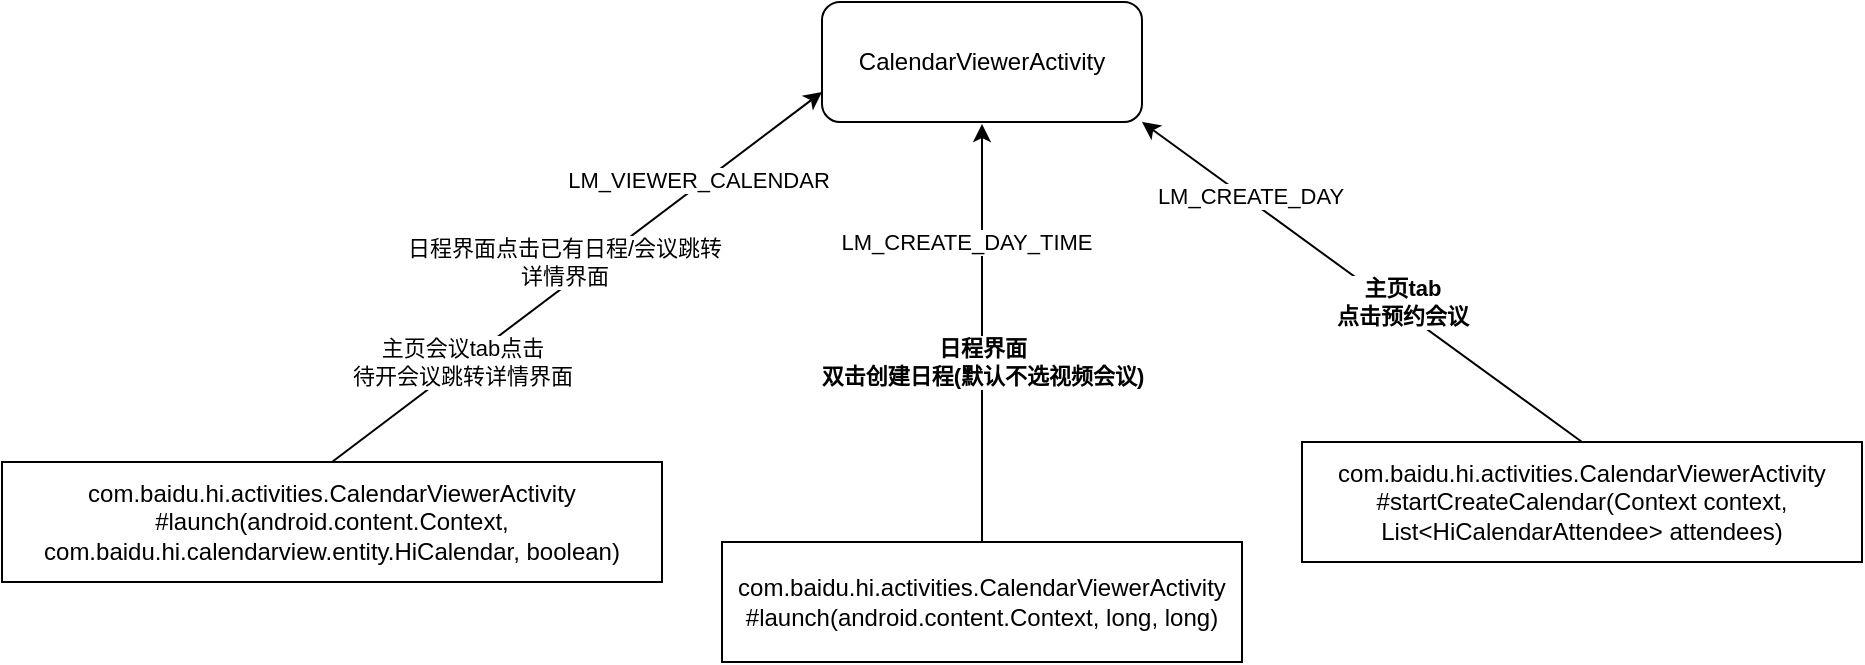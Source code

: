 <mxfile version="14.6.13" type="device"><diagram id="Z5p3O6cq2mxFOzCGBTxJ" name="第 1 页"><mxGraphModel dx="788" dy="567" grid="1" gridSize="10" guides="1" tooltips="1" connect="1" arrows="1" fold="1" page="1" pageScale="1" pageWidth="2339" pageHeight="3300" math="0" shadow="0"><root><mxCell id="0"/><mxCell id="1" parent="0"/><mxCell id="jvkCa6-CYCWxNhzAfndr-2" value="CalendarViewerActivity" style="rounded=1;whiteSpace=wrap;html=1;" vertex="1" parent="1"><mxGeometry x="500" y="100" width="160" height="60" as="geometry"/></mxCell><mxCell id="jvkCa6-CYCWxNhzAfndr-4" style="rounded=0;orthogonalLoop=1;jettySize=auto;html=1;exitX=0.5;exitY=0;exitDx=0;exitDy=0;entryX=0;entryY=0.75;entryDx=0;entryDy=0;" edge="1" parent="1" source="jvkCa6-CYCWxNhzAfndr-3" target="jvkCa6-CYCWxNhzAfndr-2"><mxGeometry relative="1" as="geometry"/></mxCell><mxCell id="jvkCa6-CYCWxNhzAfndr-5" value="日程界面点击已有日程/会议跳转&lt;br&gt;详情界面" style="edgeLabel;html=1;align=center;verticalAlign=middle;resizable=0;points=[];" vertex="1" connectable="0" parent="jvkCa6-CYCWxNhzAfndr-4"><mxGeometry x="-0.235" y="2" relative="1" as="geometry"><mxPoint x="23" y="-28" as="offset"/></mxGeometry></mxCell><mxCell id="jvkCa6-CYCWxNhzAfndr-15" value="LM_VIEWER_CALENDAR" style="edgeLabel;html=1;align=center;verticalAlign=middle;resizable=0;points=[];" vertex="1" connectable="0" parent="jvkCa6-CYCWxNhzAfndr-4"><mxGeometry x="0.505" y="3" relative="1" as="geometry"><mxPoint as="offset"/></mxGeometry></mxCell><mxCell id="jvkCa6-CYCWxNhzAfndr-22" value="主页会议tab点击&lt;br&gt;待开会议跳转详情界面" style="edgeLabel;html=1;align=center;verticalAlign=middle;resizable=0;points=[];" vertex="1" connectable="0" parent="jvkCa6-CYCWxNhzAfndr-4"><mxGeometry x="-0.352" y="4" relative="1" as="geometry"><mxPoint x="-12" y="13" as="offset"/></mxGeometry></mxCell><mxCell id="jvkCa6-CYCWxNhzAfndr-3" value="com.baidu.hi.activities.CalendarViewerActivity&lt;br&gt;#launch(android.content.Context, com.baidu.hi.calendarview.entity.HiCalendar, boolean)" style="whiteSpace=wrap;html=1;" vertex="1" parent="1"><mxGeometry x="90" y="330" width="330" height="60" as="geometry"/></mxCell><mxCell id="jvkCa6-CYCWxNhzAfndr-7" style="edgeStyle=none;rounded=0;orthogonalLoop=1;jettySize=auto;html=1;exitX=0.5;exitY=0;exitDx=0;exitDy=0;entryX=1;entryY=1;entryDx=0;entryDy=0;" edge="1" parent="1" source="jvkCa6-CYCWxNhzAfndr-6" target="jvkCa6-CYCWxNhzAfndr-2"><mxGeometry relative="1" as="geometry"><mxPoint x="870" y="150" as="targetPoint"/></mxGeometry></mxCell><mxCell id="jvkCa6-CYCWxNhzAfndr-10" value="LM_CREATE_DAY" style="edgeLabel;html=1;align=center;verticalAlign=middle;resizable=0;points=[];" vertex="1" connectable="0" parent="jvkCa6-CYCWxNhzAfndr-7"><mxGeometry x="0.526" y="-2" relative="1" as="geometry"><mxPoint as="offset"/></mxGeometry></mxCell><mxCell id="jvkCa6-CYCWxNhzAfndr-24" value="主页tab&lt;br&gt;点击预约会议" style="edgeLabel;html=1;align=center;verticalAlign=middle;resizable=0;points=[];fontStyle=1" vertex="1" connectable="0" parent="jvkCa6-CYCWxNhzAfndr-7"><mxGeometry x="-0.612" y="-1" relative="1" as="geometry"><mxPoint x="-48" y="-38" as="offset"/></mxGeometry></mxCell><mxCell id="jvkCa6-CYCWxNhzAfndr-6" value="com.baidu.hi.activities.CalendarViewerActivity&lt;br&gt;#startCreateCalendar(Context context, List&amp;lt;HiCalendarAttendee&amp;gt; attendees)" style="whiteSpace=wrap;html=1;" vertex="1" parent="1"><mxGeometry x="740" y="320" width="280" height="60" as="geometry"/></mxCell><mxCell id="jvkCa6-CYCWxNhzAfndr-13" style="rounded=0;orthogonalLoop=1;jettySize=auto;html=1;exitX=0.5;exitY=0;exitDx=0;exitDy=0;" edge="1" parent="1" source="jvkCa6-CYCWxNhzAfndr-12"><mxGeometry relative="1" as="geometry"><mxPoint x="580" y="161" as="targetPoint"/></mxGeometry></mxCell><mxCell id="jvkCa6-CYCWxNhzAfndr-14" value="LM_CREATE_DAY_TIME" style="edgeLabel;html=1;align=center;verticalAlign=middle;resizable=0;points=[];" vertex="1" connectable="0" parent="jvkCa6-CYCWxNhzAfndr-13"><mxGeometry x="0.357" y="1" relative="1" as="geometry"><mxPoint x="-7" y="-8" as="offset"/></mxGeometry></mxCell><mxCell id="jvkCa6-CYCWxNhzAfndr-16" value="日程界面&lt;br&gt;双击创建日程(默认不选视频会议)" style="edgeLabel;html=1;align=center;verticalAlign=middle;resizable=0;points=[];fontStyle=1" vertex="1" connectable="0" parent="jvkCa6-CYCWxNhzAfndr-13"><mxGeometry x="-0.135" relative="1" as="geometry"><mxPoint as="offset"/></mxGeometry></mxCell><mxCell id="jvkCa6-CYCWxNhzAfndr-12" value="com.baidu.hi.activities.CalendarViewerActivity&lt;br&gt;#launch(android.content.Context, long, long)" style="whiteSpace=wrap;html=1;" vertex="1" parent="1"><mxGeometry x="450" y="370" width="260" height="60" as="geometry"/></mxCell></root></mxGraphModel></diagram></mxfile>